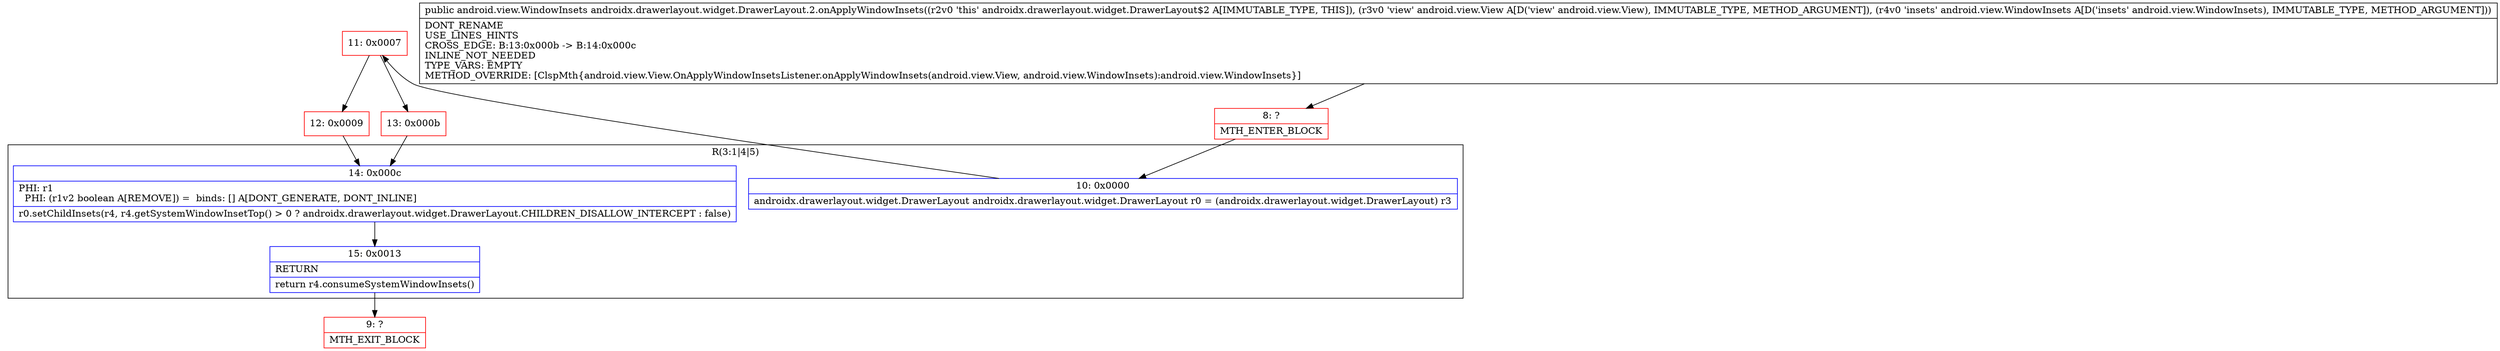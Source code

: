 digraph "CFG forandroidx.drawerlayout.widget.DrawerLayout.2.onApplyWindowInsets(Landroid\/view\/View;Landroid\/view\/WindowInsets;)Landroid\/view\/WindowInsets;" {
subgraph cluster_Region_1925570611 {
label = "R(3:1|4|5)";
node [shape=record,color=blue];
Node_10 [shape=record,label="{10\:\ 0x0000|androidx.drawerlayout.widget.DrawerLayout androidx.drawerlayout.widget.DrawerLayout r0 = (androidx.drawerlayout.widget.DrawerLayout) r3\l}"];
Node_14 [shape=record,label="{14\:\ 0x000c|PHI: r1 \l  PHI: (r1v2 boolean A[REMOVE]) =  binds: [] A[DONT_GENERATE, DONT_INLINE]\l|r0.setChildInsets(r4, r4.getSystemWindowInsetTop() \> 0 ? androidx.drawerlayout.widget.DrawerLayout.CHILDREN_DISALLOW_INTERCEPT : false)\l}"];
Node_15 [shape=record,label="{15\:\ 0x0013|RETURN\l|return r4.consumeSystemWindowInsets()\l}"];
}
Node_8 [shape=record,color=red,label="{8\:\ ?|MTH_ENTER_BLOCK\l}"];
Node_11 [shape=record,color=red,label="{11\:\ 0x0007}"];
Node_12 [shape=record,color=red,label="{12\:\ 0x0009}"];
Node_9 [shape=record,color=red,label="{9\:\ ?|MTH_EXIT_BLOCK\l}"];
Node_13 [shape=record,color=red,label="{13\:\ 0x000b}"];
MethodNode[shape=record,label="{public android.view.WindowInsets androidx.drawerlayout.widget.DrawerLayout.2.onApplyWindowInsets((r2v0 'this' androidx.drawerlayout.widget.DrawerLayout$2 A[IMMUTABLE_TYPE, THIS]), (r3v0 'view' android.view.View A[D('view' android.view.View), IMMUTABLE_TYPE, METHOD_ARGUMENT]), (r4v0 'insets' android.view.WindowInsets A[D('insets' android.view.WindowInsets), IMMUTABLE_TYPE, METHOD_ARGUMENT]))  | DONT_RENAME\lUSE_LINES_HINTS\lCROSS_EDGE: B:13:0x000b \-\> B:14:0x000c\lINLINE_NOT_NEEDED\lTYPE_VARS: EMPTY\lMETHOD_OVERRIDE: [ClspMth\{android.view.View.OnApplyWindowInsetsListener.onApplyWindowInsets(android.view.View, android.view.WindowInsets):android.view.WindowInsets\}]\l}"];
MethodNode -> Node_8;Node_10 -> Node_11;
Node_14 -> Node_15;
Node_15 -> Node_9;
Node_8 -> Node_10;
Node_11 -> Node_12;
Node_11 -> Node_13;
Node_12 -> Node_14;
Node_13 -> Node_14;
}

